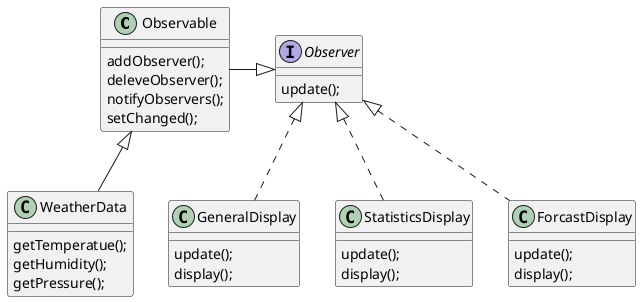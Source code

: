 @startuml
'https://plantuml.com/class-diagram

class Observable {
    addObserver();
    deleveObserver();
    notifyObservers();
    setChanged();
}

interface Observer {
    update();
}

class WeatherData {
    getTemperatue();
    getHumidity();
    getPressure();
}

class GeneralDisplay {
    update();
    display();
}

class StatisticsDisplay {
    update();
    display();
}

class ForcastDisplay {
    update();
    display();
}

Observable <|-- WeatherData
Observable -|> Observer
Observer <|.. GeneralDisplay
Observer <|.. StatisticsDisplay
Observer <|.. ForcastDisplay

@enduml